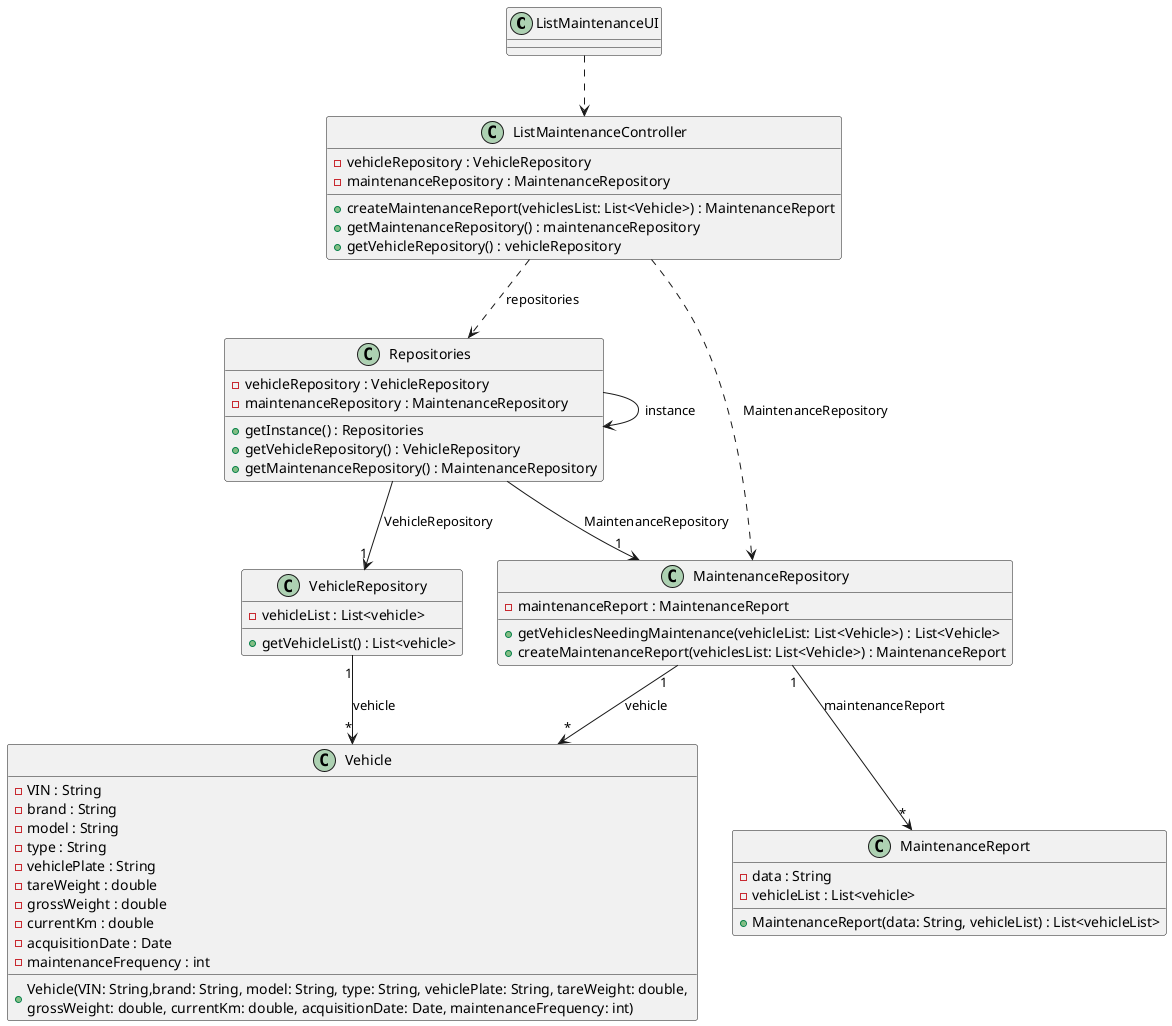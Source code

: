 @startuml
skinparam packageStyle rectangle
skinparam shadowing false
skinparam line type polyline

class ListMaintenanceUI{
}

class ListMaintenanceController {
    - vehicleRepository : VehicleRepository
    - maintenanceRepository : MaintenanceRepository


    + createMaintenanceReport(vehiclesList: List<Vehicle>) : MaintenanceReport
    + getMaintenanceRepository() : maintenanceRepository
    + getVehicleRepository() : vehicleRepository
}

class Repositories {
    - vehicleRepository : VehicleRepository
    - maintenanceRepository : MaintenanceRepository

    + getInstance() : Repositories
    + getVehicleRepository() : VehicleRepository
    + getMaintenanceRepository() : MaintenanceRepository
}

class VehicleRepository {
    - vehicleList : List<vehicle>

    + getVehicleList() : List<vehicle>

}

class MaintenanceRepository {
    - maintenanceReport : MaintenanceReport

    + getVehiclesNeedingMaintenance(vehicleList: List<Vehicle>) : List<Vehicle>
    + createMaintenanceReport(vehiclesList: List<Vehicle>) : MaintenanceReport
}

class Vehicle {
     - VIN : String
     - brand : String
     - model : String
     - type : String
     - vehiclePlate : String
     - tareWeight : double
     - grossWeight : double
     - currentKm : double
     - acquisitionDate : Date
     - maintenanceFrequency : int

    + Vehicle(VIN: String,brand: String, model: String, type: String, vehiclePlate: String, tareWeight: double, \ngrossWeight: double, currentKm: double, acquisitionDate: Date, maintenanceFrequency: int)
}



class MaintenanceReport {
    - data : String
    - vehicleList : List<vehicle>

    + MaintenanceReport(data: String, vehicleList) : List<vehicleList>

}

ListMaintenanceUI ..> ListMaintenanceController
ListMaintenanceController ..> Repositories: repositories
Repositories --> Repositories: instance
ListMaintenanceController ..> MaintenanceRepository: MaintenanceRepository
Repositories --> "1"VehicleRepository: VehicleRepository
Repositories --> "1"MaintenanceRepository: MaintenanceRepository
VehicleRepository "1"--> "*"Vehicle: vehicle
MaintenanceRepository "1"--> "*"Vehicle: vehicle
MaintenanceRepository "1"-->"*" MaintenanceReport: maintenanceReport
}
@enduml
